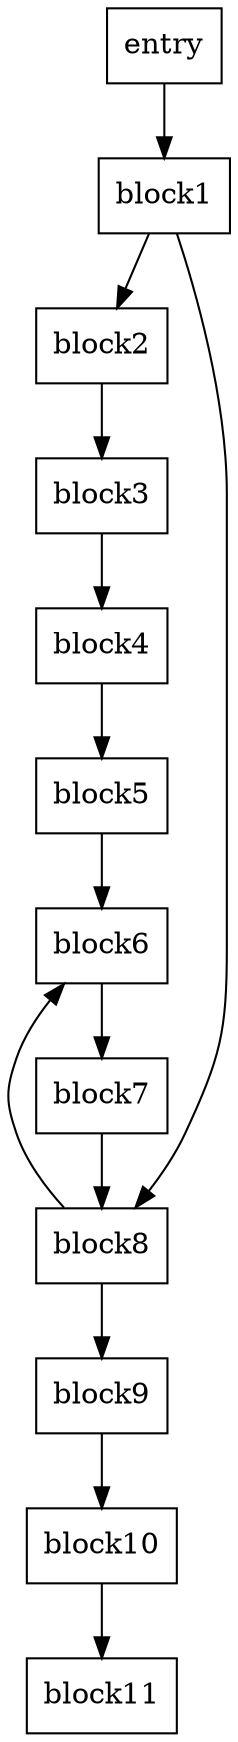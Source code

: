 digraph "CFG" {
  node [shape=box];
  "entry" -> "block1";
  "block1" -> "block2";
  "block1" -> "block8";
  "block2" -> "block3";
  "block3" -> "block4";
  "block4" -> "block5";
  "block5" -> "block6";
  "block6" -> "block7";
  "block7" -> "block8";
  "block8" -> "block9";
  "block8" -> "block6";
  "block9" -> "block10";
  "block10" -> "block11";
}